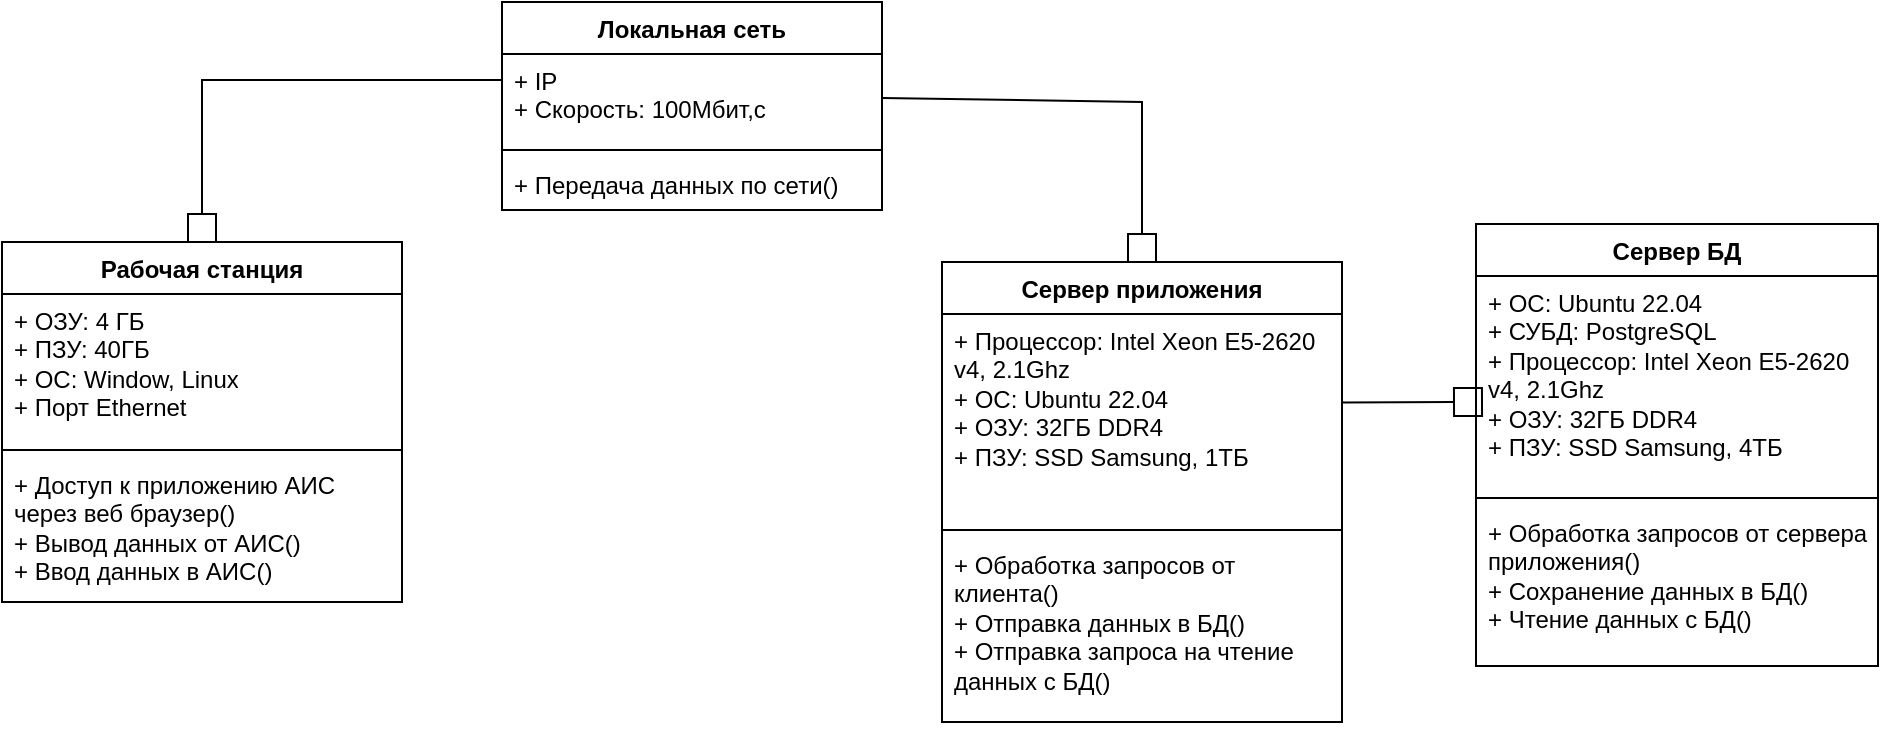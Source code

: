 <mxfile version="24.3.1" type="github">
  <diagram name="Страница — 1" id="52q1qeUz_SIhHIIovMeT">
    <mxGraphModel dx="1068" dy="588" grid="0" gridSize="10" guides="1" tooltips="1" connect="1" arrows="1" fold="1" page="1" pageScale="1" pageWidth="827" pageHeight="1169" math="0" shadow="0">
      <root>
        <mxCell id="0" />
        <mxCell id="1" parent="0" />
        <mxCell id="eDm1u7pfxWVx2RCrsEuu-1" value="Локальная сеть" style="swimlane;fontStyle=1;align=center;verticalAlign=top;childLayout=stackLayout;horizontal=1;startSize=26;horizontalStack=0;resizeParent=1;resizeParentMax=0;resizeLast=0;collapsible=1;marginBottom=0;whiteSpace=wrap;html=1;" vertex="1" parent="1">
          <mxGeometry x="340" y="160" width="190" height="104" as="geometry" />
        </mxCell>
        <mxCell id="eDm1u7pfxWVx2RCrsEuu-20" value="+ IP&lt;div&gt;+ С&lt;span style=&quot;background-color: initial;&quot;&gt;корость: 100Мбит,с&lt;/span&gt;&lt;/div&gt;" style="text;strokeColor=none;fillColor=none;align=left;verticalAlign=top;spacingLeft=4;spacingRight=4;overflow=hidden;rotatable=0;points=[[0,0.5],[1,0.5]];portConstraint=eastwest;whiteSpace=wrap;html=1;" vertex="1" parent="eDm1u7pfxWVx2RCrsEuu-1">
          <mxGeometry y="26" width="190" height="44" as="geometry" />
        </mxCell>
        <mxCell id="eDm1u7pfxWVx2RCrsEuu-3" value="" style="line;strokeWidth=1;fillColor=none;align=left;verticalAlign=middle;spacingTop=-1;spacingLeft=3;spacingRight=3;rotatable=0;labelPosition=right;points=[];portConstraint=eastwest;strokeColor=inherit;" vertex="1" parent="eDm1u7pfxWVx2RCrsEuu-1">
          <mxGeometry y="70" width="190" height="8" as="geometry" />
        </mxCell>
        <mxCell id="eDm1u7pfxWVx2RCrsEuu-4" value="+ Передача данных по сети()" style="text;strokeColor=none;fillColor=none;align=left;verticalAlign=top;spacingLeft=4;spacingRight=4;overflow=hidden;rotatable=0;points=[[0,0.5],[1,0.5]];portConstraint=eastwest;whiteSpace=wrap;html=1;" vertex="1" parent="eDm1u7pfxWVx2RCrsEuu-1">
          <mxGeometry y="78" width="190" height="26" as="geometry" />
        </mxCell>
        <mxCell id="eDm1u7pfxWVx2RCrsEuu-5" value="Рабочая станция" style="swimlane;fontStyle=1;align=center;verticalAlign=top;childLayout=stackLayout;horizontal=1;startSize=26;horizontalStack=0;resizeParent=1;resizeParentMax=0;resizeLast=0;collapsible=1;marginBottom=0;whiteSpace=wrap;html=1;" vertex="1" parent="1">
          <mxGeometry x="90" y="280" width="200" height="180" as="geometry" />
        </mxCell>
        <mxCell id="eDm1u7pfxWVx2RCrsEuu-6" value="+ ОЗУ: 4 ГБ&lt;div&gt;+ ПЗУ: 40ГБ&lt;/div&gt;&lt;div&gt;+ ОС: Window, Linux&lt;/div&gt;&lt;div&gt;+ Порт Ethernet&lt;/div&gt;" style="text;strokeColor=none;fillColor=none;align=left;verticalAlign=top;spacingLeft=4;spacingRight=4;overflow=hidden;rotatable=0;points=[[0,0.5],[1,0.5]];portConstraint=eastwest;whiteSpace=wrap;html=1;" vertex="1" parent="eDm1u7pfxWVx2RCrsEuu-5">
          <mxGeometry y="26" width="200" height="74" as="geometry" />
        </mxCell>
        <mxCell id="eDm1u7pfxWVx2RCrsEuu-7" value="" style="line;strokeWidth=1;fillColor=none;align=left;verticalAlign=middle;spacingTop=-1;spacingLeft=3;spacingRight=3;rotatable=0;labelPosition=right;points=[];portConstraint=eastwest;strokeColor=inherit;" vertex="1" parent="eDm1u7pfxWVx2RCrsEuu-5">
          <mxGeometry y="100" width="200" height="8" as="geometry" />
        </mxCell>
        <mxCell id="eDm1u7pfxWVx2RCrsEuu-8" value="+ Доступ к приложению АИС через веб браузер()&lt;div&gt;+ Вывод данных от АИС()&lt;/div&gt;&lt;div&gt;+ Ввод данных в АИС()&lt;/div&gt;" style="text;strokeColor=none;fillColor=none;align=left;verticalAlign=top;spacingLeft=4;spacingRight=4;overflow=hidden;rotatable=0;points=[[0,0.5],[1,0.5]];portConstraint=eastwest;whiteSpace=wrap;html=1;" vertex="1" parent="eDm1u7pfxWVx2RCrsEuu-5">
          <mxGeometry y="108" width="200" height="72" as="geometry" />
        </mxCell>
        <mxCell id="eDm1u7pfxWVx2RCrsEuu-11" value="Сервер приложения" style="swimlane;fontStyle=1;align=center;verticalAlign=top;childLayout=stackLayout;horizontal=1;startSize=26;horizontalStack=0;resizeParent=1;resizeParentMax=0;resizeLast=0;collapsible=1;marginBottom=0;whiteSpace=wrap;html=1;" vertex="1" parent="1">
          <mxGeometry x="560" y="290" width="200" height="230" as="geometry" />
        </mxCell>
        <mxCell id="eDm1u7pfxWVx2RCrsEuu-12" value="+ Процессор: Intel Xeon E5-2620 v4, 2.1Ghz&lt;div&gt;+ ОС: Ubuntu 22.04&lt;/div&gt;&lt;div&gt;+ ОЗУ: 32ГБ DDR4&lt;/div&gt;&lt;div&gt;+ ПЗУ: SSD Samsung, 1ТБ&lt;/div&gt;&lt;div&gt;&lt;br&gt;&lt;/div&gt;" style="text;strokeColor=none;fillColor=none;align=left;verticalAlign=top;spacingLeft=4;spacingRight=4;overflow=hidden;rotatable=0;points=[[0,0.5],[1,0.5]];portConstraint=eastwest;whiteSpace=wrap;html=1;" vertex="1" parent="eDm1u7pfxWVx2RCrsEuu-11">
          <mxGeometry y="26" width="200" height="104" as="geometry" />
        </mxCell>
        <mxCell id="eDm1u7pfxWVx2RCrsEuu-13" value="" style="line;strokeWidth=1;fillColor=none;align=left;verticalAlign=middle;spacingTop=-1;spacingLeft=3;spacingRight=3;rotatable=0;labelPosition=right;points=[];portConstraint=eastwest;strokeColor=inherit;" vertex="1" parent="eDm1u7pfxWVx2RCrsEuu-11">
          <mxGeometry y="130" width="200" height="8" as="geometry" />
        </mxCell>
        <mxCell id="eDm1u7pfxWVx2RCrsEuu-14" value="+ Обработка запросов от клиента()&lt;div&gt;+ Отправка данных в БД()&lt;/div&gt;&lt;div&gt;+ Отправка запроса на чтение данных с БД()&lt;/div&gt;" style="text;strokeColor=none;fillColor=none;align=left;verticalAlign=top;spacingLeft=4;spacingRight=4;overflow=hidden;rotatable=0;points=[[0,0.5],[1,0.5]];portConstraint=eastwest;whiteSpace=wrap;html=1;" vertex="1" parent="eDm1u7pfxWVx2RCrsEuu-11">
          <mxGeometry y="138" width="200" height="92" as="geometry" />
        </mxCell>
        <mxCell id="eDm1u7pfxWVx2RCrsEuu-15" value="Сервер БД" style="swimlane;fontStyle=1;align=center;verticalAlign=top;childLayout=stackLayout;horizontal=1;startSize=26;horizontalStack=0;resizeParent=1;resizeParentMax=0;resizeLast=0;collapsible=1;marginBottom=0;whiteSpace=wrap;html=1;" vertex="1" parent="1">
          <mxGeometry x="827" y="271" width="201" height="221" as="geometry" />
        </mxCell>
        <mxCell id="eDm1u7pfxWVx2RCrsEuu-16" value="+ ОС: Ubuntu 22.04&lt;div&gt;+ СУБД: PostgreSQL&lt;/div&gt;&lt;div&gt;+ Процессор: Intel Xeon E5-2620 v4, 2.1Ghz&lt;/div&gt;&lt;div&gt;&lt;div&gt;+ ОЗУ: 32ГБ DDR4&lt;/div&gt;&lt;div&gt;+ ПЗУ: SSD Samsung, 4ТБ&lt;/div&gt;&lt;div&gt;&lt;br&gt;&lt;/div&gt;&lt;/div&gt;" style="text;strokeColor=none;fillColor=none;align=left;verticalAlign=top;spacingLeft=4;spacingRight=4;overflow=hidden;rotatable=0;points=[[0,0.5],[1,0.5]];portConstraint=eastwest;whiteSpace=wrap;html=1;" vertex="1" parent="eDm1u7pfxWVx2RCrsEuu-15">
          <mxGeometry y="26" width="201" height="107" as="geometry" />
        </mxCell>
        <mxCell id="eDm1u7pfxWVx2RCrsEuu-17" value="" style="line;strokeWidth=1;fillColor=none;align=left;verticalAlign=middle;spacingTop=-1;spacingLeft=3;spacingRight=3;rotatable=0;labelPosition=right;points=[];portConstraint=eastwest;strokeColor=inherit;" vertex="1" parent="eDm1u7pfxWVx2RCrsEuu-15">
          <mxGeometry y="133" width="201" height="8" as="geometry" />
        </mxCell>
        <mxCell id="eDm1u7pfxWVx2RCrsEuu-18" value="+ Обработка запросов от сервера приложения()&lt;div&gt;+ Сохранение данных в БД()&lt;/div&gt;&lt;div&gt;+ Чтение данных с БД()&lt;/div&gt;" style="text;strokeColor=none;fillColor=none;align=left;verticalAlign=top;spacingLeft=4;spacingRight=4;overflow=hidden;rotatable=0;points=[[0,0.5],[1,0.5]];portConstraint=eastwest;whiteSpace=wrap;html=1;" vertex="1" parent="eDm1u7pfxWVx2RCrsEuu-15">
          <mxGeometry y="141" width="201" height="80" as="geometry" />
        </mxCell>
        <mxCell id="eDm1u7pfxWVx2RCrsEuu-22" value="" style="endArrow=box;endFill=0;endSize=12;html=1;rounded=0;exitX=0;exitY=0.5;exitDx=0;exitDy=0;" edge="1" parent="1">
          <mxGeometry width="160" relative="1" as="geometry">
            <mxPoint x="340" y="199.0" as="sourcePoint" />
            <mxPoint x="190" y="280" as="targetPoint" />
            <Array as="points">
              <mxPoint x="190" y="199" />
            </Array>
          </mxGeometry>
        </mxCell>
        <mxCell id="eDm1u7pfxWVx2RCrsEuu-23" value="" style="endArrow=box;endFill=0;endSize=12;html=1;rounded=0;exitX=1;exitY=0.5;exitDx=0;exitDy=0;entryX=0.5;entryY=0;entryDx=0;entryDy=0;" edge="1" parent="1" source="eDm1u7pfxWVx2RCrsEuu-20" target="eDm1u7pfxWVx2RCrsEuu-11">
          <mxGeometry width="160" relative="1" as="geometry">
            <mxPoint x="760" y="180.0" as="sourcePoint" />
            <mxPoint x="610" y="261" as="targetPoint" />
            <Array as="points">
              <mxPoint x="660" y="210" />
            </Array>
          </mxGeometry>
        </mxCell>
        <mxCell id="eDm1u7pfxWVx2RCrsEuu-24" value="" style="endArrow=box;endFill=0;endSize=12;html=1;rounded=0;exitX=1.002;exitY=0.426;exitDx=0;exitDy=0;exitPerimeter=0;" edge="1" parent="1" source="eDm1u7pfxWVx2RCrsEuu-12">
          <mxGeometry width="160" relative="1" as="geometry">
            <mxPoint x="680" y="209" as="sourcePoint" />
            <mxPoint x="830" y="360" as="targetPoint" />
            <Array as="points" />
          </mxGeometry>
        </mxCell>
      </root>
    </mxGraphModel>
  </diagram>
</mxfile>
